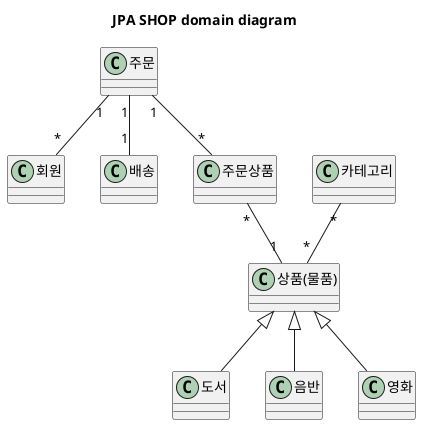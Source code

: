 @startuml
'https://plantuml.com/class-diagram

title JPA SHOP domain diagram

class 회원
class 주문
class 배송

class 주문상품
class "상품(물품)" as product
class 도서
class 음반
class 영화
class 카테고리

주문 "1" -- "*" 회원
주문 "1" -- "1" 배송
주문 "1" -- "*" 주문상품

주문상품 "*" -- "1" product
카테고리 "*" -- "*" product

product <|-- 도서
product <|-- 음반
product <|-- 영화


@enduml